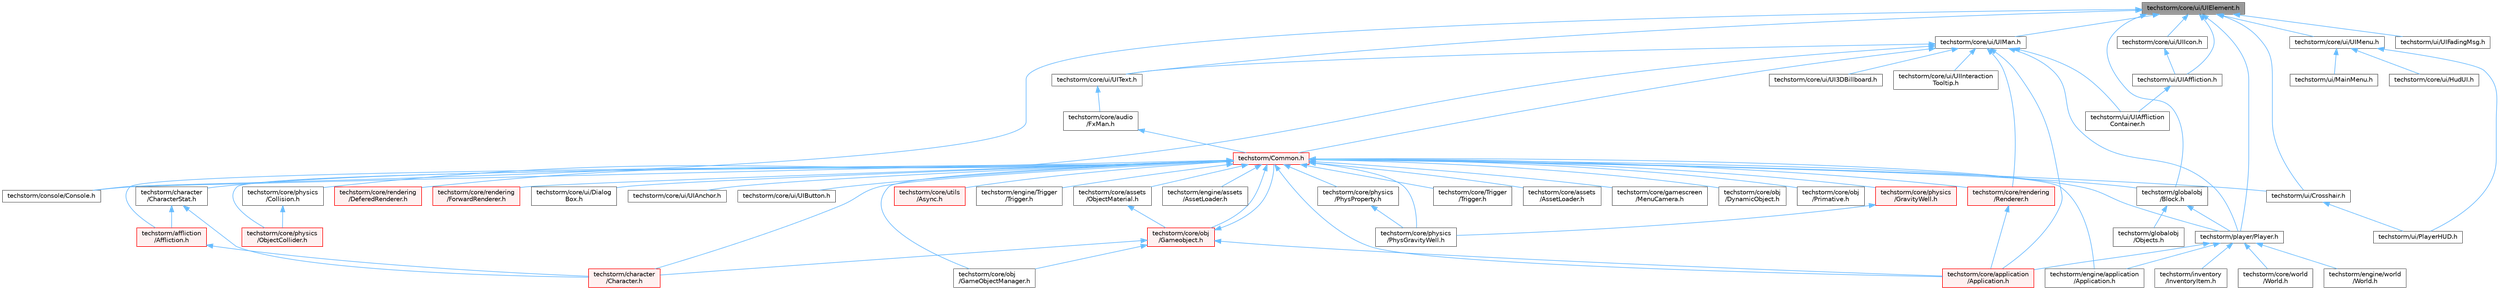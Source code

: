 digraph "techstorm/core/ui/UIElement.h"
{
 // LATEX_PDF_SIZE
  bgcolor="transparent";
  edge [fontname=Helvetica,fontsize=10,labelfontname=Helvetica,labelfontsize=10];
  node [fontname=Helvetica,fontsize=10,shape=box,height=0.2,width=0.4];
  Node1 [id="Node000001",label="techstorm/core/ui/UIElement.h",height=0.2,width=0.4,color="gray40", fillcolor="grey60", style="filled", fontcolor="black",tooltip=" "];
  Node1 -> Node2 [id="edge1_Node000001_Node000002",dir="back",color="steelblue1",style="solid",tooltip=" "];
  Node2 [id="Node000002",label="techstorm/console/Console.h",height=0.2,width=0.4,color="grey40", fillcolor="white", style="filled",URL="$_console_8h.html",tooltip=" "];
  Node1 -> Node3 [id="edge2_Node000001_Node000003",dir="back",color="steelblue1",style="solid",tooltip=" "];
  Node3 [id="Node000003",label="techstorm/core/ui/UIIcon.h",height=0.2,width=0.4,color="grey40", fillcolor="white", style="filled",URL="$core_2ui_2_u_i_icon_8h.html",tooltip=" "];
  Node3 -> Node4 [id="edge3_Node000003_Node000004",dir="back",color="steelblue1",style="solid",tooltip=" "];
  Node4 [id="Node000004",label="techstorm/ui/UIAffliction.h",height=0.2,width=0.4,color="grey40", fillcolor="white", style="filled",URL="$_u_i_affliction_8h.html",tooltip=" "];
  Node4 -> Node5 [id="edge4_Node000004_Node000005",dir="back",color="steelblue1",style="solid",tooltip=" "];
  Node5 [id="Node000005",label="techstorm/ui/UIAffliction\lContainer.h",height=0.2,width=0.4,color="grey40", fillcolor="white", style="filled",URL="$_u_i_affliction_container_8h.html",tooltip=" "];
  Node1 -> Node6 [id="edge5_Node000001_Node000006",dir="back",color="steelblue1",style="solid",tooltip=" "];
  Node6 [id="Node000006",label="techstorm/core/ui/UIMan.h",height=0.2,width=0.4,color="grey40", fillcolor="white", style="filled",URL="$core_2ui_2_u_i_man_8h.html",tooltip=" "];
  Node6 -> Node7 [id="edge6_Node000006_Node000007",dir="back",color="steelblue1",style="solid",tooltip=" "];
  Node7 [id="Node000007",label="techstorm/Common.h",height=0.2,width=0.4,color="red", fillcolor="#FFF0F0", style="filled",URL="$_common_8h.html",tooltip=" "];
  Node7 -> Node8 [id="edge7_Node000007_Node000008",dir="back",color="steelblue1",style="solid",tooltip=" "];
  Node8 [id="Node000008",label="techstorm/character\l/Character.h",height=0.2,width=0.4,color="red", fillcolor="#FFF0F0", style="filled",URL="$_character_8h.html",tooltip=" "];
  Node7 -> Node27 [id="edge8_Node000007_Node000027",dir="back",color="steelblue1",style="solid",tooltip=" "];
  Node27 [id="Node000027",label="techstorm/character\l/CharacterStat.h",height=0.2,width=0.4,color="grey40", fillcolor="white", style="filled",URL="$_character_stat_8h.html",tooltip=" "];
  Node27 -> Node28 [id="edge9_Node000027_Node000028",dir="back",color="steelblue1",style="solid",tooltip=" "];
  Node28 [id="Node000028",label="techstorm/affliction\l/Affliction.h",height=0.2,width=0.4,color="red", fillcolor="#FFF0F0", style="filled",URL="$_affliction_8h.html",tooltip=" "];
  Node28 -> Node8 [id="edge10_Node000028_Node000008",dir="back",color="steelblue1",style="solid",tooltip=" "];
  Node27 -> Node8 [id="edge11_Node000027_Node000008",dir="back",color="steelblue1",style="solid",tooltip=" "];
  Node7 -> Node2 [id="edge12_Node000007_Node000002",dir="back",color="steelblue1",style="solid",tooltip=" "];
  Node7 -> Node30 [id="edge13_Node000007_Node000030",dir="back",color="steelblue1",style="solid",tooltip=" "];
  Node30 [id="Node000030",label="techstorm/core/Trigger\l/Trigger.h",height=0.2,width=0.4,color="grey40", fillcolor="white", style="filled",URL="$core_2_trigger_2_trigger_8h.html",tooltip=" "];
  Node7 -> Node11 [id="edge14_Node000007_Node000011",dir="back",color="steelblue1",style="solid",tooltip=" "];
  Node11 [id="Node000011",label="techstorm/core/application\l/Application.h",height=0.2,width=0.4,color="red", fillcolor="#FFF0F0", style="filled",URL="$core_2application_2_application_8h.html",tooltip=" "];
  Node7 -> Node31 [id="edge15_Node000007_Node000031",dir="back",color="steelblue1",style="solid",tooltip=" "];
  Node31 [id="Node000031",label="techstorm/core/assets\l/AssetLoader.h",height=0.2,width=0.4,color="grey40", fillcolor="white", style="filled",URL="$core_2assets_2_asset_loader_8h.html",tooltip=" "];
  Node7 -> Node32 [id="edge16_Node000007_Node000032",dir="back",color="steelblue1",style="solid",tooltip=" "];
  Node32 [id="Node000032",label="techstorm/core/assets\l/ObjectMaterial.h",height=0.2,width=0.4,color="grey40", fillcolor="white", style="filled",URL="$core_2assets_2_object_material_8h.html",tooltip=" "];
  Node32 -> Node33 [id="edge17_Node000032_Node000033",dir="back",color="steelblue1",style="solid",tooltip=" "];
  Node33 [id="Node000033",label="techstorm/core/obj\l/Gameobject.h",height=0.2,width=0.4,color="red", fillcolor="#FFF0F0", style="filled",URL="$core_2obj_2_gameobject_8h.html",tooltip=" "];
  Node33 -> Node7 [id="edge18_Node000033_Node000007",dir="back",color="steelblue1",style="solid",tooltip=" "];
  Node33 -> Node8 [id="edge19_Node000033_Node000008",dir="back",color="steelblue1",style="solid",tooltip=" "];
  Node33 -> Node11 [id="edge20_Node000033_Node000011",dir="back",color="steelblue1",style="solid",tooltip=" "];
  Node33 -> Node40 [id="edge21_Node000033_Node000040",dir="back",color="steelblue1",style="solid",tooltip=" "];
  Node40 [id="Node000040",label="techstorm/core/obj\l/GameObjectManager.h",height=0.2,width=0.4,color="grey40", fillcolor="white", style="filled",URL="$core_2obj_2_game_object_manager_8h.html",tooltip=" "];
  Node7 -> Node51 [id="edge22_Node000007_Node000051",dir="back",color="steelblue1",style="solid",tooltip=" "];
  Node51 [id="Node000051",label="techstorm/core/gamescreen\l/MenuCamera.h",height=0.2,width=0.4,color="grey40", fillcolor="white", style="filled",URL="$core_2gamescreen_2_menu_camera_8h.html",tooltip=" "];
  Node7 -> Node52 [id="edge23_Node000007_Node000052",dir="back",color="steelblue1",style="solid",tooltip=" "];
  Node52 [id="Node000052",label="techstorm/core/obj\l/DynamicObject.h",height=0.2,width=0.4,color="grey40", fillcolor="white", style="filled",URL="$core_2obj_2_dynamic_object_8h.html",tooltip=" "];
  Node7 -> Node40 [id="edge24_Node000007_Node000040",dir="back",color="steelblue1",style="solid",tooltip=" "];
  Node7 -> Node33 [id="edge25_Node000007_Node000033",dir="back",color="steelblue1",style="solid",tooltip=" "];
  Node7 -> Node53 [id="edge26_Node000007_Node000053",dir="back",color="steelblue1",style="solid",tooltip=" "];
  Node53 [id="Node000053",label="techstorm/core/obj\l/Primative.h",height=0.2,width=0.4,color="grey40", fillcolor="white", style="filled",URL="$core_2obj_2_primative_8h.html",tooltip=" "];
  Node7 -> Node54 [id="edge27_Node000007_Node000054",dir="back",color="steelblue1",style="solid",tooltip=" "];
  Node54 [id="Node000054",label="techstorm/core/physics\l/Collision.h",height=0.2,width=0.4,color="grey40", fillcolor="white", style="filled",URL="$core_2physics_2_collision_8h.html",tooltip=" "];
  Node54 -> Node55 [id="edge28_Node000054_Node000055",dir="back",color="steelblue1",style="solid",tooltip=" "];
  Node55 [id="Node000055",label="techstorm/core/physics\l/ObjectCollider.h",height=0.2,width=0.4,color="red", fillcolor="#FFF0F0", style="filled",URL="$core_2physics_2_object_collider_8h.html",tooltip=" "];
  Node7 -> Node57 [id="edge29_Node000007_Node000057",dir="back",color="steelblue1",style="solid",tooltip=" "];
  Node57 [id="Node000057",label="techstorm/core/physics\l/GravityWell.h",height=0.2,width=0.4,color="red", fillcolor="#FFF0F0", style="filled",URL="$core_2physics_2_gravity_well_8h.html",tooltip=" "];
  Node57 -> Node59 [id="edge30_Node000057_Node000059",dir="back",color="steelblue1",style="solid",tooltip=" "];
  Node59 [id="Node000059",label="techstorm/core/physics\l/PhysGravityWell.h",height=0.2,width=0.4,color="grey40", fillcolor="white", style="filled",URL="$core_2physics_2_phys_gravity_well_8h.html",tooltip=" "];
  Node7 -> Node55 [id="edge31_Node000007_Node000055",dir="back",color="steelblue1",style="solid",tooltip=" "];
  Node7 -> Node59 [id="edge32_Node000007_Node000059",dir="back",color="steelblue1",style="solid",tooltip=" "];
  Node7 -> Node60 [id="edge33_Node000007_Node000060",dir="back",color="steelblue1",style="solid",tooltip=" "];
  Node60 [id="Node000060",label="techstorm/core/physics\l/PhysProperty.h",height=0.2,width=0.4,color="grey40", fillcolor="white", style="filled",URL="$core_2physics_2_phys_property_8h.html",tooltip=" "];
  Node60 -> Node59 [id="edge34_Node000060_Node000059",dir="back",color="steelblue1",style="solid",tooltip=" "];
  Node7 -> Node61 [id="edge35_Node000007_Node000061",dir="back",color="steelblue1",style="solid",tooltip=" "];
  Node61 [id="Node000061",label="techstorm/core/rendering\l/DeferedRenderer.h",height=0.2,width=0.4,color="red", fillcolor="#FFF0F0", style="filled",URL="$core_2rendering_2_defered_renderer_8h.html",tooltip=" "];
  Node7 -> Node63 [id="edge36_Node000007_Node000063",dir="back",color="steelblue1",style="solid",tooltip=" "];
  Node63 [id="Node000063",label="techstorm/core/rendering\l/ForwardRenderer.h",height=0.2,width=0.4,color="red", fillcolor="#FFF0F0", style="filled",URL="$core_2rendering_2_forward_renderer_8h.html",tooltip=" "];
  Node7 -> Node64 [id="edge37_Node000007_Node000064",dir="back",color="steelblue1",style="solid",tooltip=" "];
  Node64 [id="Node000064",label="techstorm/core/rendering\l/Renderer.h",height=0.2,width=0.4,color="red", fillcolor="#FFF0F0", style="filled",URL="$core_2rendering_2_renderer_8h.html",tooltip=" "];
  Node64 -> Node11 [id="edge38_Node000064_Node000011",dir="back",color="steelblue1",style="solid",tooltip=" "];
  Node7 -> Node65 [id="edge39_Node000007_Node000065",dir="back",color="steelblue1",style="solid",tooltip=" "];
  Node65 [id="Node000065",label="techstorm/core/ui/Dialog\lBox.h",height=0.2,width=0.4,color="grey40", fillcolor="white", style="filled",URL="$core_2ui_2_dialog_box_8h.html",tooltip=" "];
  Node7 -> Node66 [id="edge40_Node000007_Node000066",dir="back",color="steelblue1",style="solid",tooltip=" "];
  Node66 [id="Node000066",label="techstorm/core/ui/UIAnchor.h",height=0.2,width=0.4,color="grey40", fillcolor="white", style="filled",URL="$core_2ui_2_u_i_anchor_8h.html",tooltip=" "];
  Node7 -> Node67 [id="edge41_Node000007_Node000067",dir="back",color="steelblue1",style="solid",tooltip=" "];
  Node67 [id="Node000067",label="techstorm/core/ui/UIButton.h",height=0.2,width=0.4,color="grey40", fillcolor="white", style="filled",URL="$core_2ui_2_u_i_button_8h.html",tooltip=" "];
  Node7 -> Node68 [id="edge42_Node000007_Node000068",dir="back",color="steelblue1",style="solid",tooltip=" "];
  Node68 [id="Node000068",label="techstorm/core/utils\l/Async.h",height=0.2,width=0.4,color="red", fillcolor="#FFF0F0", style="filled",URL="$core_2utils_2_async_8h.html",tooltip=" "];
  Node7 -> Node70 [id="edge43_Node000007_Node000070",dir="back",color="steelblue1",style="solid",tooltip=" "];
  Node70 [id="Node000070",label="techstorm/engine/Trigger\l/Trigger.h",height=0.2,width=0.4,color="grey40", fillcolor="white", style="filled",URL="$engine_2_trigger_2_trigger_8h.html",tooltip=" "];
  Node7 -> Node24 [id="edge44_Node000007_Node000024",dir="back",color="steelblue1",style="solid",tooltip=" "];
  Node24 [id="Node000024",label="techstorm/engine/application\l/Application.h",height=0.2,width=0.4,color="grey40", fillcolor="white", style="filled",URL="$engine_2application_2_application_8h.html",tooltip=" "];
  Node7 -> Node71 [id="edge45_Node000007_Node000071",dir="back",color="steelblue1",style="solid",tooltip=" "];
  Node71 [id="Node000071",label="techstorm/engine/assets\l/AssetLoader.h",height=0.2,width=0.4,color="grey40", fillcolor="white", style="filled",URL="$engine_2assets_2_asset_loader_8h.html",tooltip=" "];
  Node7 -> Node20 [id="edge46_Node000007_Node000020",dir="back",color="steelblue1",style="solid",tooltip=" "];
  Node20 [id="Node000020",label="techstorm/globalobj\l/Block.h",height=0.2,width=0.4,color="grey40", fillcolor="white", style="filled",URL="$_block_8h.html",tooltip=" "];
  Node20 -> Node21 [id="edge47_Node000020_Node000021",dir="back",color="steelblue1",style="solid",tooltip=" "];
  Node21 [id="Node000021",label="techstorm/globalobj\l/Objects.h",height=0.2,width=0.4,color="grey40", fillcolor="white", style="filled",URL="$_objects_8h.html",tooltip=" "];
  Node20 -> Node10 [id="edge48_Node000020_Node000010",dir="back",color="steelblue1",style="solid",tooltip=" "];
  Node10 [id="Node000010",label="techstorm/player/Player.h",height=0.2,width=0.4,color="grey40", fillcolor="white", style="filled",URL="$_player_8h.html",tooltip=" "];
  Node10 -> Node11 [id="edge49_Node000010_Node000011",dir="back",color="steelblue1",style="solid",tooltip=" "];
  Node10 -> Node23 [id="edge50_Node000010_Node000023",dir="back",color="steelblue1",style="solid",tooltip=" "];
  Node23 [id="Node000023",label="techstorm/core/world\l/World.h",height=0.2,width=0.4,color="grey40", fillcolor="white", style="filled",URL="$core_2world_2_world_8h.html",tooltip=" "];
  Node10 -> Node24 [id="edge51_Node000010_Node000024",dir="back",color="steelblue1",style="solid",tooltip=" "];
  Node10 -> Node25 [id="edge52_Node000010_Node000025",dir="back",color="steelblue1",style="solid",tooltip=" "];
  Node25 [id="Node000025",label="techstorm/engine/world\l/World.h",height=0.2,width=0.4,color="grey40", fillcolor="white", style="filled",URL="$engine_2world_2_world_8h.html",tooltip=" "];
  Node10 -> Node26 [id="edge53_Node000010_Node000026",dir="back",color="steelblue1",style="solid",tooltip=" "];
  Node26 [id="Node000026",label="techstorm/inventory\l/InventoryItem.h",height=0.2,width=0.4,color="grey40", fillcolor="white", style="filled",URL="$_inventory_item_8h.html",tooltip=" "];
  Node7 -> Node10 [id="edge54_Node000007_Node000010",dir="back",color="steelblue1",style="solid",tooltip=" "];
  Node7 -> Node22 [id="edge55_Node000007_Node000022",dir="back",color="steelblue1",style="solid",tooltip=" "];
  Node22 [id="Node000022",label="techstorm/ui/Crosshair.h",height=0.2,width=0.4,color="grey40", fillcolor="white", style="filled",URL="$_crosshair_8h.html",tooltip=" "];
  Node22 -> Node17 [id="edge56_Node000022_Node000017",dir="back",color="steelblue1",style="solid",tooltip=" "];
  Node17 [id="Node000017",label="techstorm/ui/PlayerHUD.h",height=0.2,width=0.4,color="grey40", fillcolor="white", style="filled",URL="$ui_2_player_h_u_d_8h.html",tooltip=" "];
  Node6 -> Node28 [id="edge57_Node000006_Node000028",dir="back",color="steelblue1",style="solid",tooltip=" "];
  Node6 -> Node11 [id="edge58_Node000006_Node000011",dir="back",color="steelblue1",style="solid",tooltip=" "];
  Node6 -> Node64 [id="edge59_Node000006_Node000064",dir="back",color="steelblue1",style="solid",tooltip=" "];
  Node6 -> Node128 [id="edge60_Node000006_Node000128",dir="back",color="steelblue1",style="solid",tooltip=" "];
  Node128 [id="Node000128",label="techstorm/core/ui/UI3DBillboard.h",height=0.2,width=0.4,color="grey40", fillcolor="white", style="filled",URL="$core_2ui_2_u_i3_d_billboard_8h.html",tooltip=" "];
  Node6 -> Node129 [id="edge61_Node000006_Node000129",dir="back",color="steelblue1",style="solid",tooltip=" "];
  Node129 [id="Node000129",label="techstorm/core/ui/UIInteraction\lTooltip.h",height=0.2,width=0.4,color="grey40", fillcolor="white", style="filled",URL="$core_2ui_2_u_i_interaction_tooltip_8h.html",tooltip=" "];
  Node6 -> Node130 [id="edge62_Node000006_Node000130",dir="back",color="steelblue1",style="solid",tooltip=" "];
  Node130 [id="Node000130",label="techstorm/core/ui/UIText.h",height=0.2,width=0.4,color="grey40", fillcolor="white", style="filled",URL="$core_2ui_2_u_i_text_8h.html",tooltip=" "];
  Node130 -> Node131 [id="edge63_Node000130_Node000131",dir="back",color="steelblue1",style="solid",tooltip=" "];
  Node131 [id="Node000131",label="techstorm/core/audio\l/FxMan.h",height=0.2,width=0.4,color="grey40", fillcolor="white", style="filled",URL="$core_2audio_2_fx_man_8h.html",tooltip=" "];
  Node131 -> Node7 [id="edge64_Node000131_Node000007",dir="back",color="steelblue1",style="solid",tooltip=" "];
  Node6 -> Node10 [id="edge65_Node000006_Node000010",dir="back",color="steelblue1",style="solid",tooltip=" "];
  Node6 -> Node5 [id="edge66_Node000006_Node000005",dir="back",color="steelblue1",style="solid",tooltip=" "];
  Node1 -> Node14 [id="edge67_Node000001_Node000014",dir="back",color="steelblue1",style="solid",tooltip=" "];
  Node14 [id="Node000014",label="techstorm/core/ui/UIMenu.h",height=0.2,width=0.4,color="grey40", fillcolor="white", style="filled",URL="$_u_i_menu_8h.html",tooltip=" "];
  Node14 -> Node15 [id="edge68_Node000014_Node000015",dir="back",color="steelblue1",style="solid",tooltip=" "];
  Node15 [id="Node000015",label="techstorm/core/ui/HudUI.h",height=0.2,width=0.4,color="grey40", fillcolor="white", style="filled",URL="$_hud_u_i_8h.html",tooltip=" "];
  Node14 -> Node16 [id="edge69_Node000014_Node000016",dir="back",color="steelblue1",style="solid",tooltip=" "];
  Node16 [id="Node000016",label="techstorm/ui/MainMenu.h",height=0.2,width=0.4,color="grey40", fillcolor="white", style="filled",URL="$_main_menu_8h.html",tooltip=" "];
  Node14 -> Node17 [id="edge70_Node000014_Node000017",dir="back",color="steelblue1",style="solid",tooltip=" "];
  Node1 -> Node130 [id="edge71_Node000001_Node000130",dir="back",color="steelblue1",style="solid",tooltip=" "];
  Node1 -> Node20 [id="edge72_Node000001_Node000020",dir="back",color="steelblue1",style="solid",tooltip=" "];
  Node1 -> Node10 [id="edge73_Node000001_Node000010",dir="back",color="steelblue1",style="solid",tooltip=" "];
  Node1 -> Node22 [id="edge74_Node000001_Node000022",dir="back",color="steelblue1",style="solid",tooltip=" "];
  Node1 -> Node4 [id="edge75_Node000001_Node000004",dir="back",color="steelblue1",style="solid",tooltip=" "];
  Node1 -> Node132 [id="edge76_Node000001_Node000132",dir="back",color="steelblue1",style="solid",tooltip=" "];
  Node132 [id="Node000132",label="techstorm/ui/UIFadingMsg.h",height=0.2,width=0.4,color="grey40", fillcolor="white", style="filled",URL="$_u_i_fading_msg_8h.html",tooltip=" "];
}
